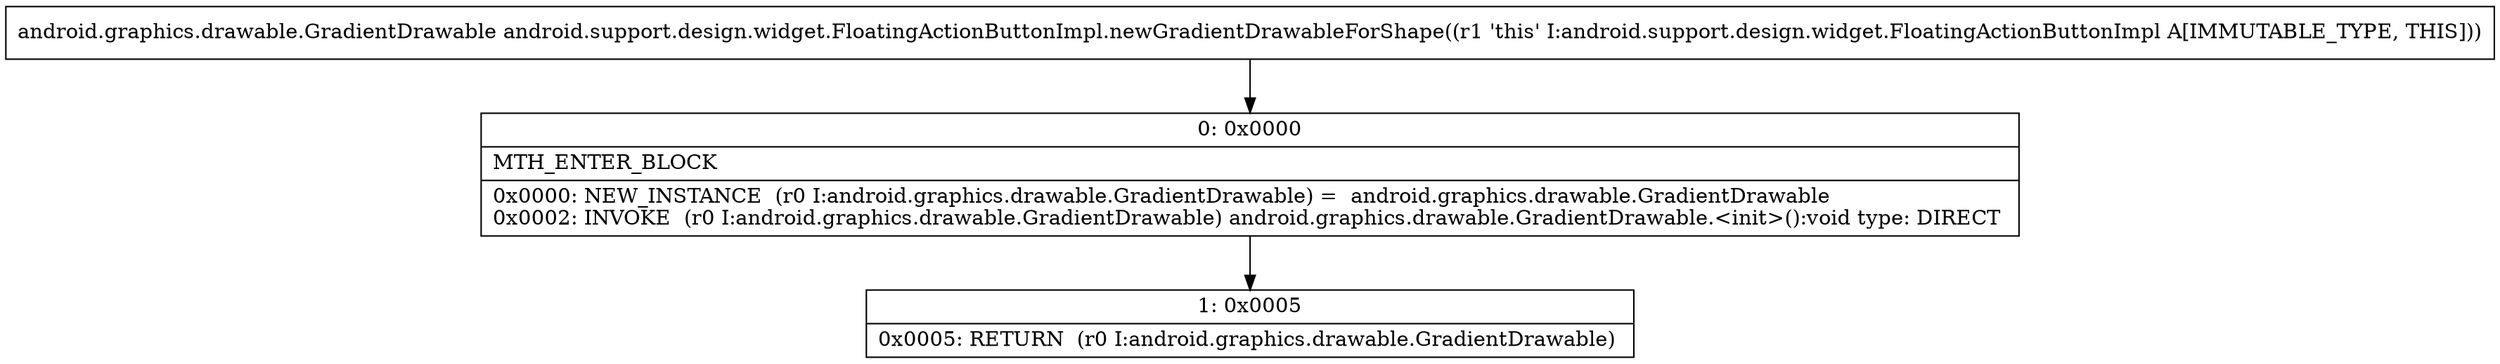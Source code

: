 digraph "CFG forandroid.support.design.widget.FloatingActionButtonImpl.newGradientDrawableForShape()Landroid\/graphics\/drawable\/GradientDrawable;" {
Node_0 [shape=record,label="{0\:\ 0x0000|MTH_ENTER_BLOCK\l|0x0000: NEW_INSTANCE  (r0 I:android.graphics.drawable.GradientDrawable) =  android.graphics.drawable.GradientDrawable \l0x0002: INVOKE  (r0 I:android.graphics.drawable.GradientDrawable) android.graphics.drawable.GradientDrawable.\<init\>():void type: DIRECT \l}"];
Node_1 [shape=record,label="{1\:\ 0x0005|0x0005: RETURN  (r0 I:android.graphics.drawable.GradientDrawable) \l}"];
MethodNode[shape=record,label="{android.graphics.drawable.GradientDrawable android.support.design.widget.FloatingActionButtonImpl.newGradientDrawableForShape((r1 'this' I:android.support.design.widget.FloatingActionButtonImpl A[IMMUTABLE_TYPE, THIS])) }"];
MethodNode -> Node_0;
Node_0 -> Node_1;
}

